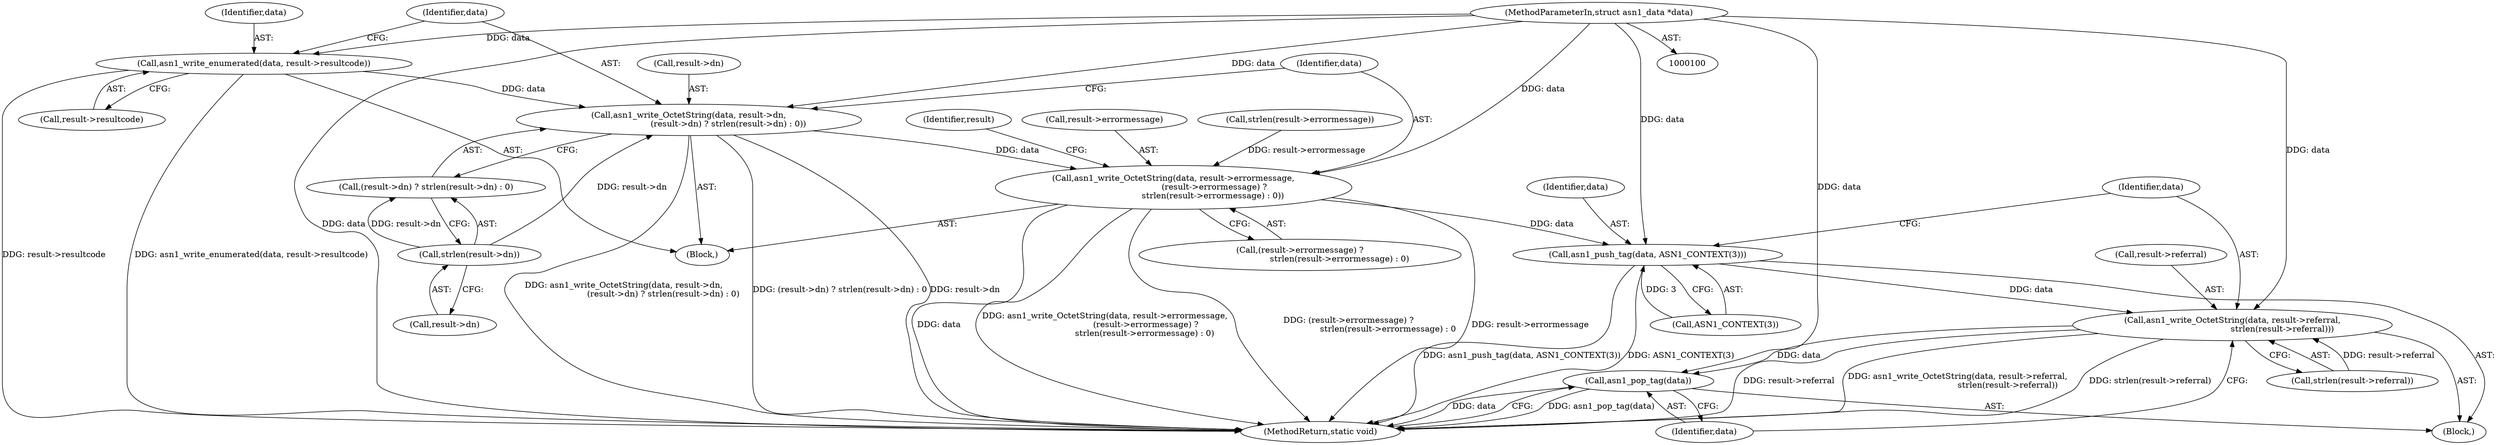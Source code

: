 digraph "1_samba_530d50a1abdcdf4d1775652d4c456c1274d83d8d_0@API" {
"1000109" [label="(Call,asn1_write_OctetString(data, result->dn,\n                              (result->dn) ? strlen(result->dn) : 0))"];
"1000104" [label="(Call,asn1_write_enumerated(data, result->resultcode))"];
"1000101" [label="(MethodParameterIn,struct asn1_data *data)"];
"1000118" [label="(Call,strlen(result->dn))"];
"1000123" [label="(Call,asn1_write_OctetString(data, result->errormessage,\n                               (result->errormessage) ?\n                              strlen(result->errormessage) : 0))"];
"1000142" [label="(Call,asn1_push_tag(data, ASN1_CONTEXT(3)))"];
"1000146" [label="(Call,asn1_write_OctetString(data, result->referral,\n                                      strlen(result->referral)))"];
"1000155" [label="(Call,asn1_pop_tag(data))"];
"1000139" [label="(Identifier,result)"];
"1000128" [label="(Call,(result->errormessage) ?\n                              strlen(result->errormessage) : 0)"];
"1000151" [label="(Call,strlen(result->referral))"];
"1000143" [label="(Identifier,data)"];
"1000157" [label="(MethodReturn,static void)"];
"1000155" [label="(Call,asn1_pop_tag(data))"];
"1000104" [label="(Call,asn1_write_enumerated(data, result->resultcode))"];
"1000111" [label="(Call,result->dn)"];
"1000109" [label="(Call,asn1_write_OctetString(data, result->dn,\n                              (result->dn) ? strlen(result->dn) : 0))"];
"1000141" [label="(Block,)"];
"1000110" [label="(Identifier,data)"];
"1000142" [label="(Call,asn1_push_tag(data, ASN1_CONTEXT(3)))"];
"1000156" [label="(Identifier,data)"];
"1000101" [label="(MethodParameterIn,struct asn1_data *data)"];
"1000118" [label="(Call,strlen(result->dn))"];
"1000119" [label="(Call,result->dn)"];
"1000148" [label="(Call,result->referral)"];
"1000147" [label="(Identifier,data)"];
"1000146" [label="(Call,asn1_write_OctetString(data, result->referral,\n                                      strlen(result->referral)))"];
"1000124" [label="(Identifier,data)"];
"1000125" [label="(Call,result->errormessage)"];
"1000103" [label="(Block,)"];
"1000106" [label="(Call,result->resultcode)"];
"1000114" [label="(Call,(result->dn) ? strlen(result->dn) : 0)"];
"1000132" [label="(Call,strlen(result->errormessage))"];
"1000105" [label="(Identifier,data)"];
"1000123" [label="(Call,asn1_write_OctetString(data, result->errormessage,\n                               (result->errormessage) ?\n                              strlen(result->errormessage) : 0))"];
"1000144" [label="(Call,ASN1_CONTEXT(3))"];
"1000109" -> "1000103"  [label="AST: "];
"1000109" -> "1000114"  [label="CFG: "];
"1000110" -> "1000109"  [label="AST: "];
"1000111" -> "1000109"  [label="AST: "];
"1000114" -> "1000109"  [label="AST: "];
"1000124" -> "1000109"  [label="CFG: "];
"1000109" -> "1000157"  [label="DDG: (result->dn) ? strlen(result->dn) : 0"];
"1000109" -> "1000157"  [label="DDG: result->dn"];
"1000109" -> "1000157"  [label="DDG: asn1_write_OctetString(data, result->dn,\n                              (result->dn) ? strlen(result->dn) : 0)"];
"1000104" -> "1000109"  [label="DDG: data"];
"1000101" -> "1000109"  [label="DDG: data"];
"1000118" -> "1000109"  [label="DDG: result->dn"];
"1000109" -> "1000123"  [label="DDG: data"];
"1000104" -> "1000103"  [label="AST: "];
"1000104" -> "1000106"  [label="CFG: "];
"1000105" -> "1000104"  [label="AST: "];
"1000106" -> "1000104"  [label="AST: "];
"1000110" -> "1000104"  [label="CFG: "];
"1000104" -> "1000157"  [label="DDG: asn1_write_enumerated(data, result->resultcode)"];
"1000104" -> "1000157"  [label="DDG: result->resultcode"];
"1000101" -> "1000104"  [label="DDG: data"];
"1000101" -> "1000100"  [label="AST: "];
"1000101" -> "1000157"  [label="DDG: data"];
"1000101" -> "1000123"  [label="DDG: data"];
"1000101" -> "1000142"  [label="DDG: data"];
"1000101" -> "1000146"  [label="DDG: data"];
"1000101" -> "1000155"  [label="DDG: data"];
"1000118" -> "1000114"  [label="AST: "];
"1000118" -> "1000119"  [label="CFG: "];
"1000119" -> "1000118"  [label="AST: "];
"1000114" -> "1000118"  [label="CFG: "];
"1000118" -> "1000114"  [label="DDG: result->dn"];
"1000123" -> "1000103"  [label="AST: "];
"1000123" -> "1000128"  [label="CFG: "];
"1000124" -> "1000123"  [label="AST: "];
"1000125" -> "1000123"  [label="AST: "];
"1000128" -> "1000123"  [label="AST: "];
"1000139" -> "1000123"  [label="CFG: "];
"1000123" -> "1000157"  [label="DDG: result->errormessage"];
"1000123" -> "1000157"  [label="DDG: data"];
"1000123" -> "1000157"  [label="DDG: asn1_write_OctetString(data, result->errormessage,\n                               (result->errormessage) ?\n                              strlen(result->errormessage) : 0)"];
"1000123" -> "1000157"  [label="DDG: (result->errormessage) ?\n                              strlen(result->errormessage) : 0"];
"1000132" -> "1000123"  [label="DDG: result->errormessage"];
"1000123" -> "1000142"  [label="DDG: data"];
"1000142" -> "1000141"  [label="AST: "];
"1000142" -> "1000144"  [label="CFG: "];
"1000143" -> "1000142"  [label="AST: "];
"1000144" -> "1000142"  [label="AST: "];
"1000147" -> "1000142"  [label="CFG: "];
"1000142" -> "1000157"  [label="DDG: asn1_push_tag(data, ASN1_CONTEXT(3))"];
"1000142" -> "1000157"  [label="DDG: ASN1_CONTEXT(3)"];
"1000144" -> "1000142"  [label="DDG: 3"];
"1000142" -> "1000146"  [label="DDG: data"];
"1000146" -> "1000141"  [label="AST: "];
"1000146" -> "1000151"  [label="CFG: "];
"1000147" -> "1000146"  [label="AST: "];
"1000148" -> "1000146"  [label="AST: "];
"1000151" -> "1000146"  [label="AST: "];
"1000156" -> "1000146"  [label="CFG: "];
"1000146" -> "1000157"  [label="DDG: strlen(result->referral)"];
"1000146" -> "1000157"  [label="DDG: result->referral"];
"1000146" -> "1000157"  [label="DDG: asn1_write_OctetString(data, result->referral,\n                                      strlen(result->referral))"];
"1000151" -> "1000146"  [label="DDG: result->referral"];
"1000146" -> "1000155"  [label="DDG: data"];
"1000155" -> "1000141"  [label="AST: "];
"1000155" -> "1000156"  [label="CFG: "];
"1000156" -> "1000155"  [label="AST: "];
"1000157" -> "1000155"  [label="CFG: "];
"1000155" -> "1000157"  [label="DDG: asn1_pop_tag(data)"];
"1000155" -> "1000157"  [label="DDG: data"];
}
